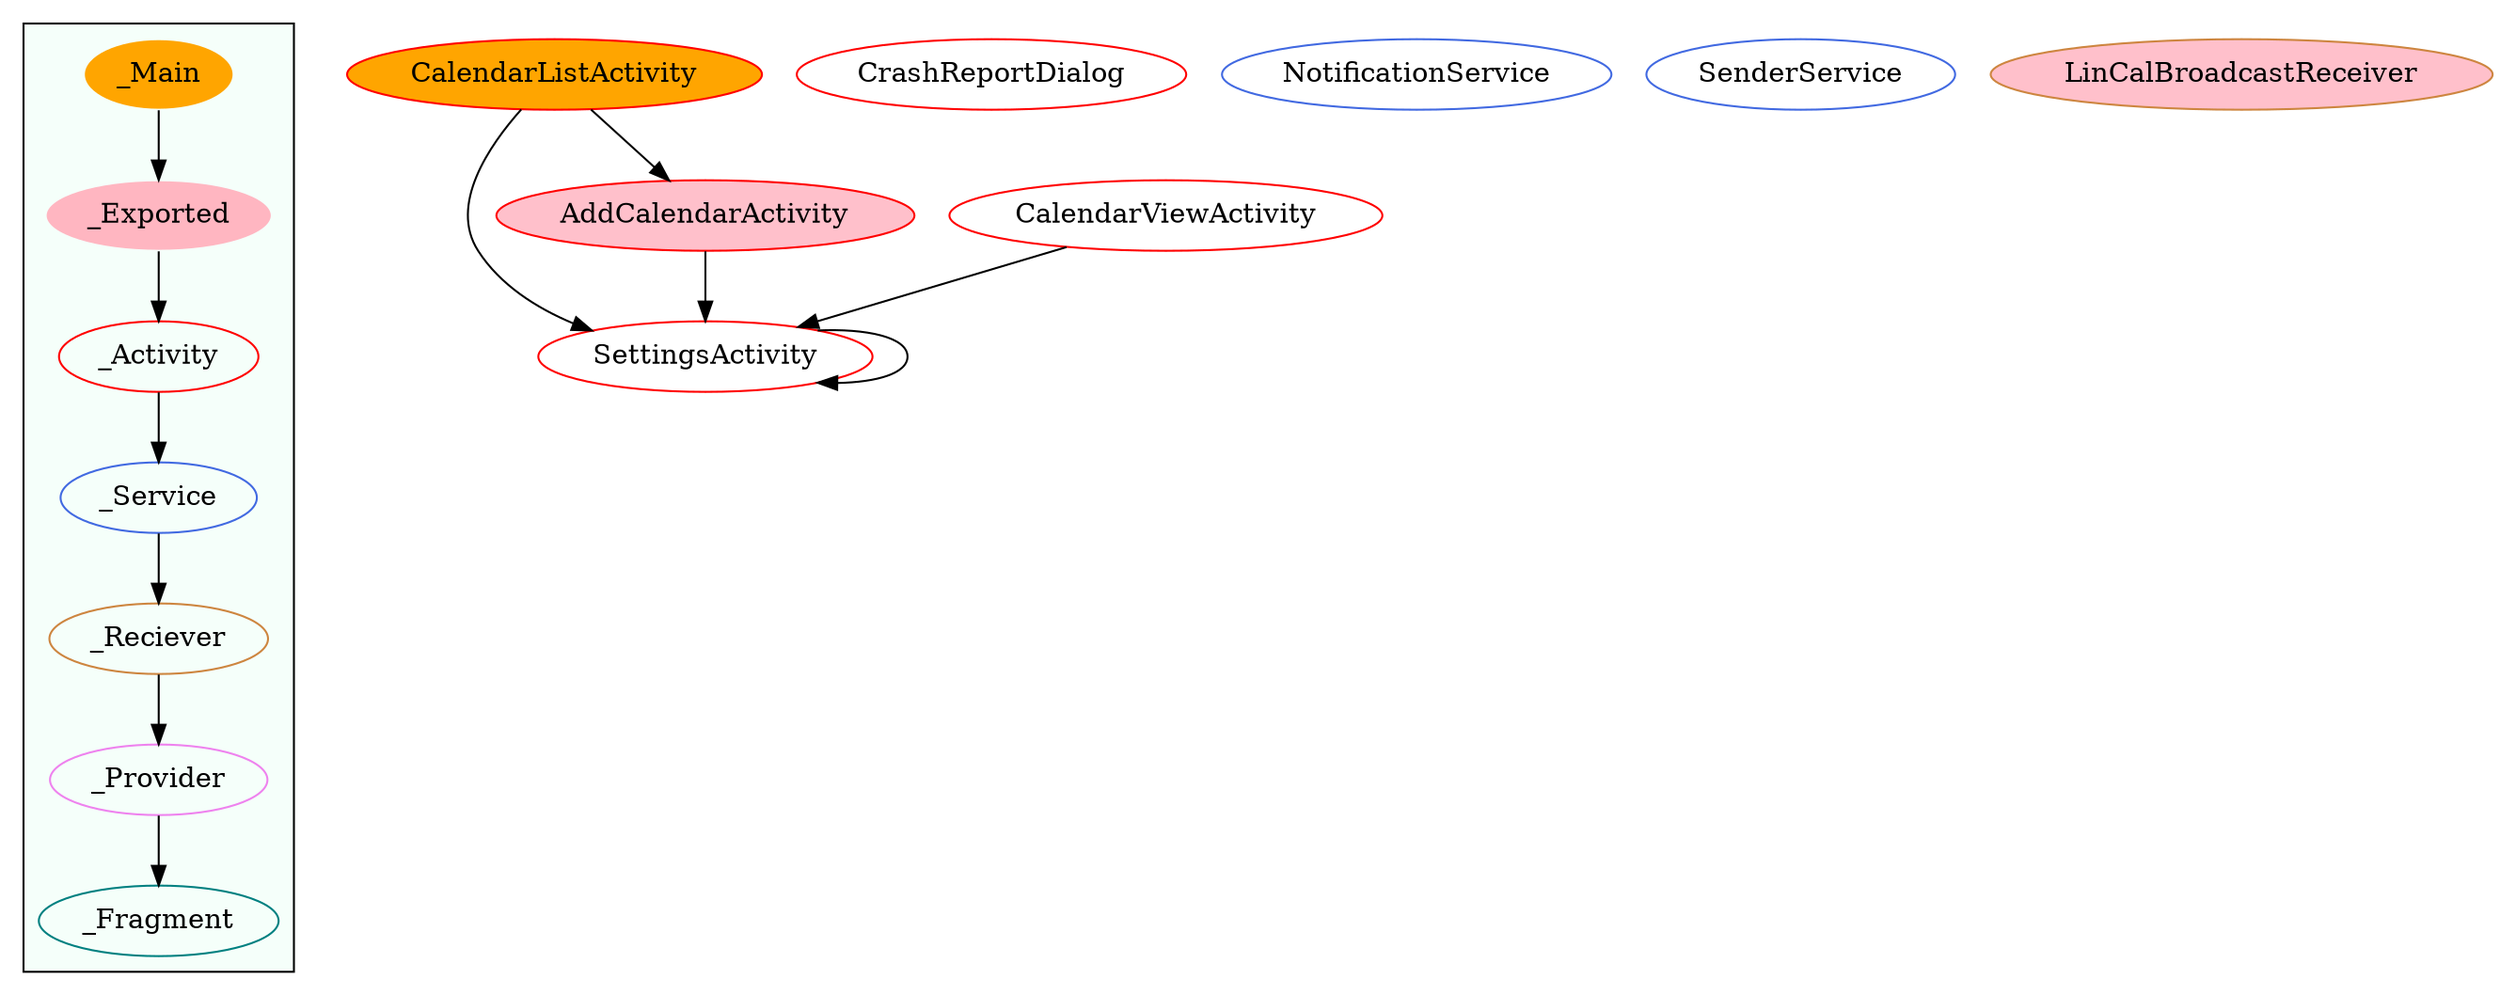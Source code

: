 digraph G {
subgraph cluster_legend{ 
bgcolor=mintcream;
_Activity[color = red];
_Service[color = royalblue];
_Provider[color = violet];
_Reciever[color = peru];
_Fragment[color = teal];
_Main[style=filled, fillcolor=orange, color = mintcream];
_Exported[style=filled, fillcolor=lightpink, color = mintcream];
_Main -> _Exported -> _Activity -> _Service -> _Reciever -> _Provider -> _Fragment; 
}
SettingsActivity[color = red];
AddCalendarActivity[style=filled, fillcolor=pink, color = red];
CrashReportDialog[color = red];
CalendarListActivity[style=filled, fillcolor=orange, color = red];
CalendarViewActivity[color = red];
NotificationService[color = royalblue];
SenderService[color = royalblue];
LinCalBroadcastReceiver[style=filled, fillcolor=pink, color = peru];
SettingsActivity->SettingsActivity;
AddCalendarActivity->SettingsActivity;
CalendarViewActivity->SettingsActivity;
CalendarListActivity->SettingsActivity;
CalendarListActivity->AddCalendarActivity;
}
